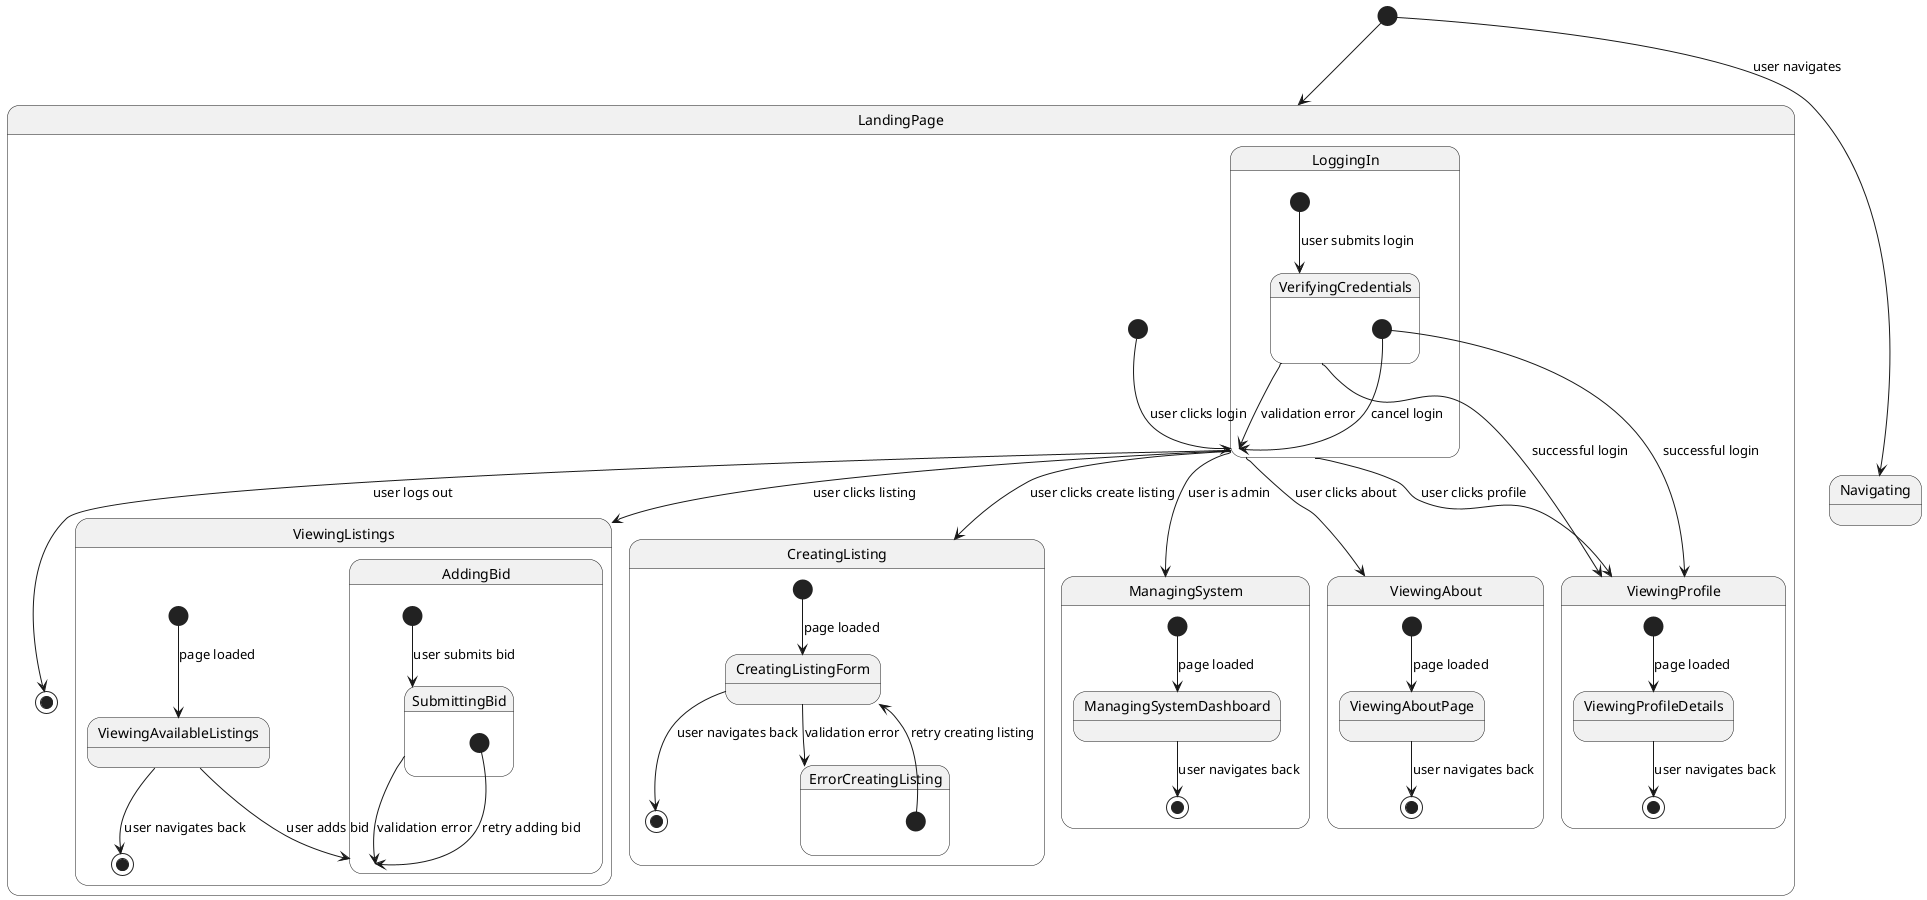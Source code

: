 @startuml StateDiagram

[*] --> LandingPage

state LandingPage {
  [*] --> LoggingIn : user clicks login
  LoggingIn --> ViewingProfile : user clicks profile
  LoggingIn --> ViewingListings : user clicks listing
  LoggingIn --> CreatingListing : user clicks create listing
  LoggingIn --> ManagingSystem : user is admin
  LoggingIn --> ViewingAbout : user clicks about

  LoggingIn --> [*] : user logs out
}

state ViewingProfile {
  [*] --> ViewingProfileDetails : page loaded
  ViewingProfileDetails --> [*] : user navigates back
}

state ViewingListings {
  [*] --> ViewingAvailableListings : page loaded
  ViewingAvailableListings --> AddingBid : user adds bid
  ViewingAvailableListings --> [*] : user navigates back
}

state CreatingListing {
  [*] --> CreatingListingForm : page loaded
  CreatingListingForm --> [*] : user navigates back
  CreatingListingForm --> ErrorCreatingListing : validation error
}

state ManagingSystem {
  [*] --> ManagingSystemDashboard : page loaded
  ManagingSystemDashboard --> [*] : user navigates back
}

state ViewingAbout {
  [*] --> ViewingAboutPage : page loaded
  ViewingAboutPage --> [*] : user navigates back
}

state ErrorCreatingListing {
  [*] --> CreatingListingForm : retry creating listing
}

state LoggingIn {
  [*] --> VerifyingCredentials : user submits login
  VerifyingCredentials --> LoggingIn : validation error
  VerifyingCredentials --> ViewingProfile : successful login
}

state VerifyingCredentials {
  [*] --> LoggingIn : cancel login
  [*] --> ViewingProfile : successful login
}

state AddingBid {
  [*] --> SubmittingBid : user submits bid
  SubmittingBid --> AddingBid : validation error
}

state SubmittingBid {
  [*] --> AddingBid : retry adding bid
}

[*] --> Navigating : user navigates

@enduml
